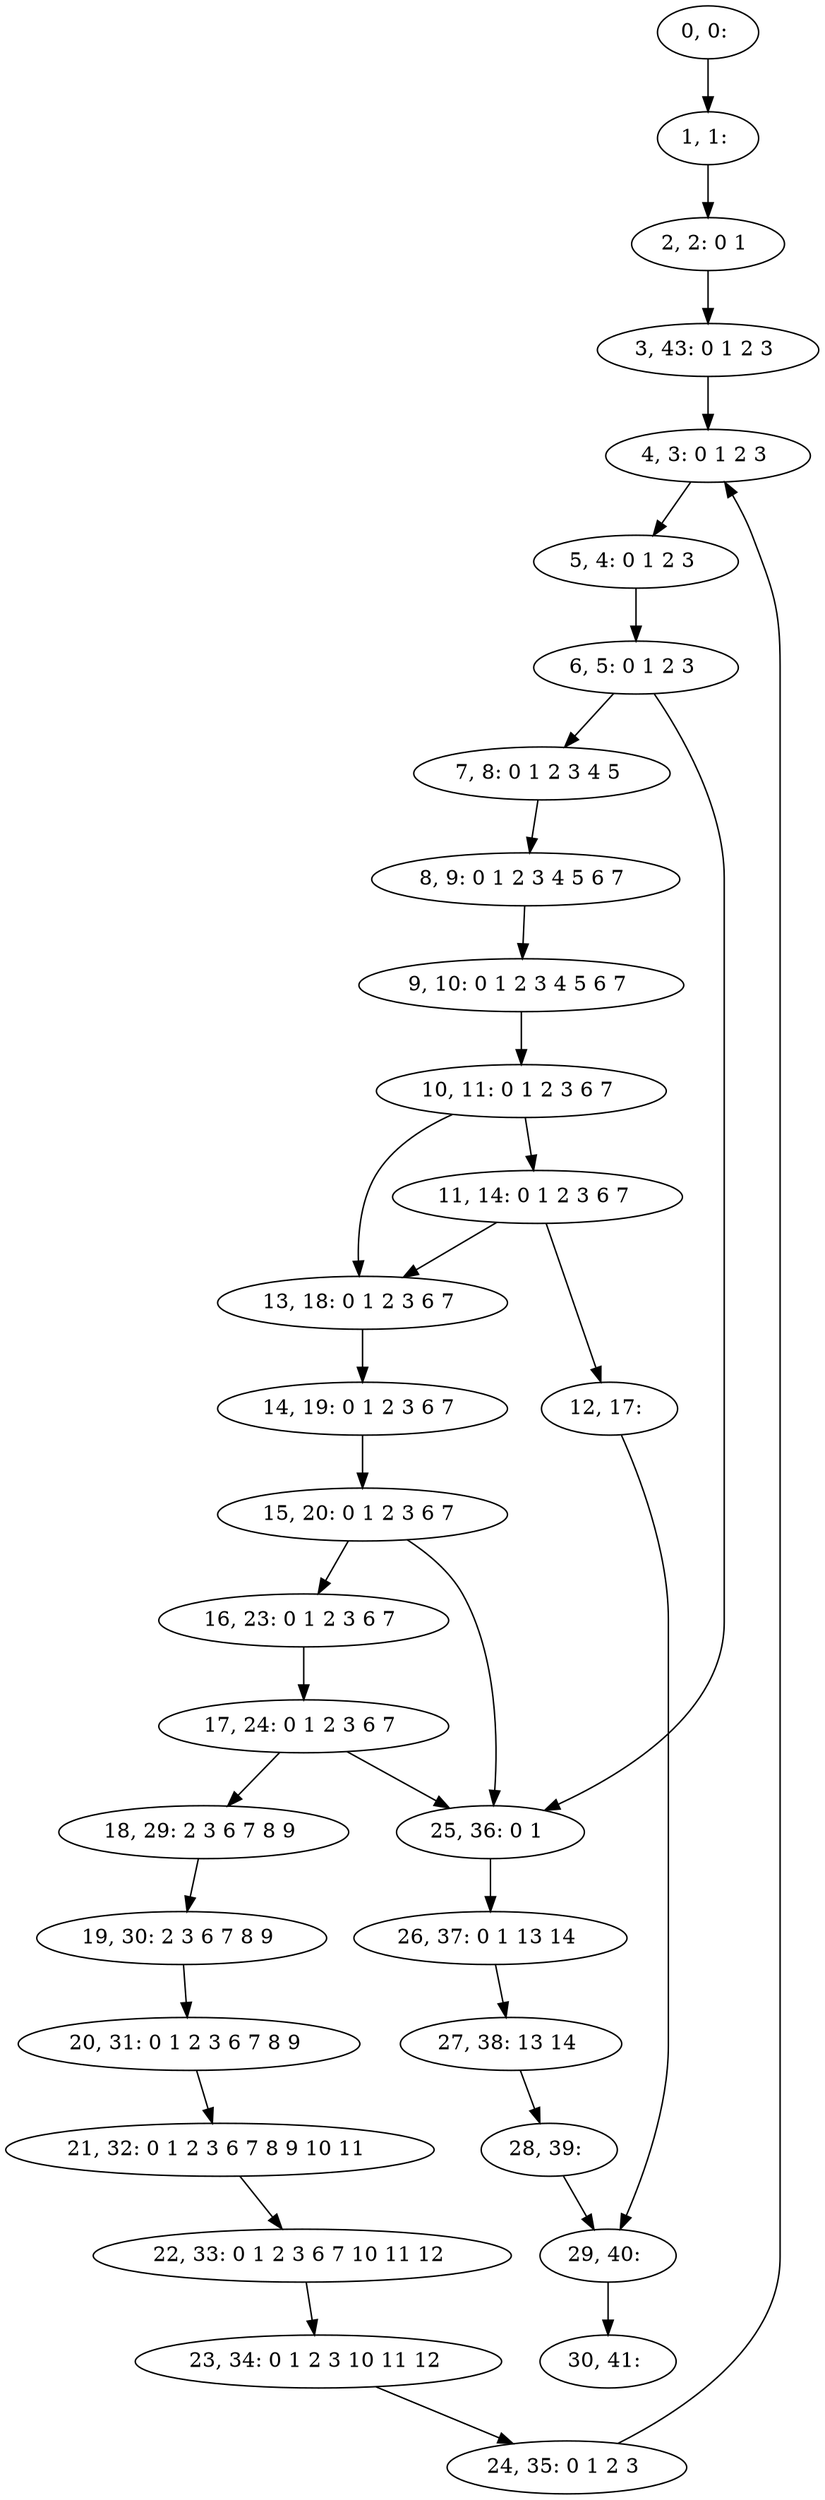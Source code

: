 digraph G {
0[label="0, 0: "];
1[label="1, 1: "];
2[label="2, 2: 0 1 "];
3[label="3, 43: 0 1 2 3 "];
4[label="4, 3: 0 1 2 3 "];
5[label="5, 4: 0 1 2 3 "];
6[label="6, 5: 0 1 2 3 "];
7[label="7, 8: 0 1 2 3 4 5 "];
8[label="8, 9: 0 1 2 3 4 5 6 7 "];
9[label="9, 10: 0 1 2 3 4 5 6 7 "];
10[label="10, 11: 0 1 2 3 6 7 "];
11[label="11, 14: 0 1 2 3 6 7 "];
12[label="12, 17: "];
13[label="13, 18: 0 1 2 3 6 7 "];
14[label="14, 19: 0 1 2 3 6 7 "];
15[label="15, 20: 0 1 2 3 6 7 "];
16[label="16, 23: 0 1 2 3 6 7 "];
17[label="17, 24: 0 1 2 3 6 7 "];
18[label="18, 29: 2 3 6 7 8 9 "];
19[label="19, 30: 2 3 6 7 8 9 "];
20[label="20, 31: 0 1 2 3 6 7 8 9 "];
21[label="21, 32: 0 1 2 3 6 7 8 9 10 11 "];
22[label="22, 33: 0 1 2 3 6 7 10 11 12 "];
23[label="23, 34: 0 1 2 3 10 11 12 "];
24[label="24, 35: 0 1 2 3 "];
25[label="25, 36: 0 1 "];
26[label="26, 37: 0 1 13 14 "];
27[label="27, 38: 13 14 "];
28[label="28, 39: "];
29[label="29, 40: "];
30[label="30, 41: "];
0->1 ;
1->2 ;
2->3 ;
3->4 ;
4->5 ;
5->6 ;
6->7 ;
6->25 ;
7->8 ;
8->9 ;
9->10 ;
10->11 ;
10->13 ;
11->12 ;
11->13 ;
12->29 ;
13->14 ;
14->15 ;
15->16 ;
15->25 ;
16->17 ;
17->18 ;
17->25 ;
18->19 ;
19->20 ;
20->21 ;
21->22 ;
22->23 ;
23->24 ;
24->4 ;
25->26 ;
26->27 ;
27->28 ;
28->29 ;
29->30 ;
}
